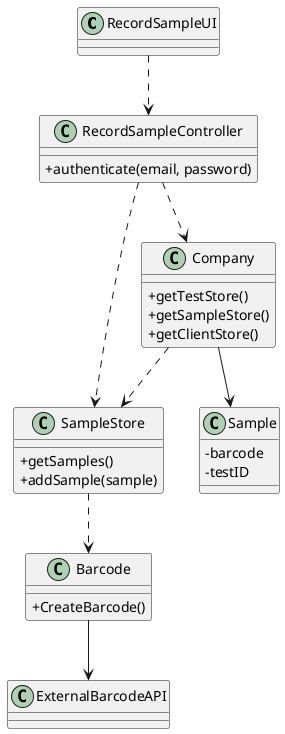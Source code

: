 @startuml
skinparam classAttributeIconSize 0

class RecordSampleUI{
}

class RecordSampleController{
    +authenticate(email, password)
}


class Sample{
-barcode
-testID
}

class ExternalBarcodeAPI{
}

class Barcode{
+CreateBarcode()
}

class SampleStore{

+getSamples()
+addSample(sample)

}

class Company{
+getTestStore()
+getSampleStore()
+getClientStore()
}

RecordSampleUI ..> RecordSampleController
RecordSampleController ..> SampleStore
RecordSampleController ..> Company
Company --> Sample
SampleStore ..> Barcode
Barcode --> ExternalBarcodeAPI
Company ..> SampleStore

@enduml